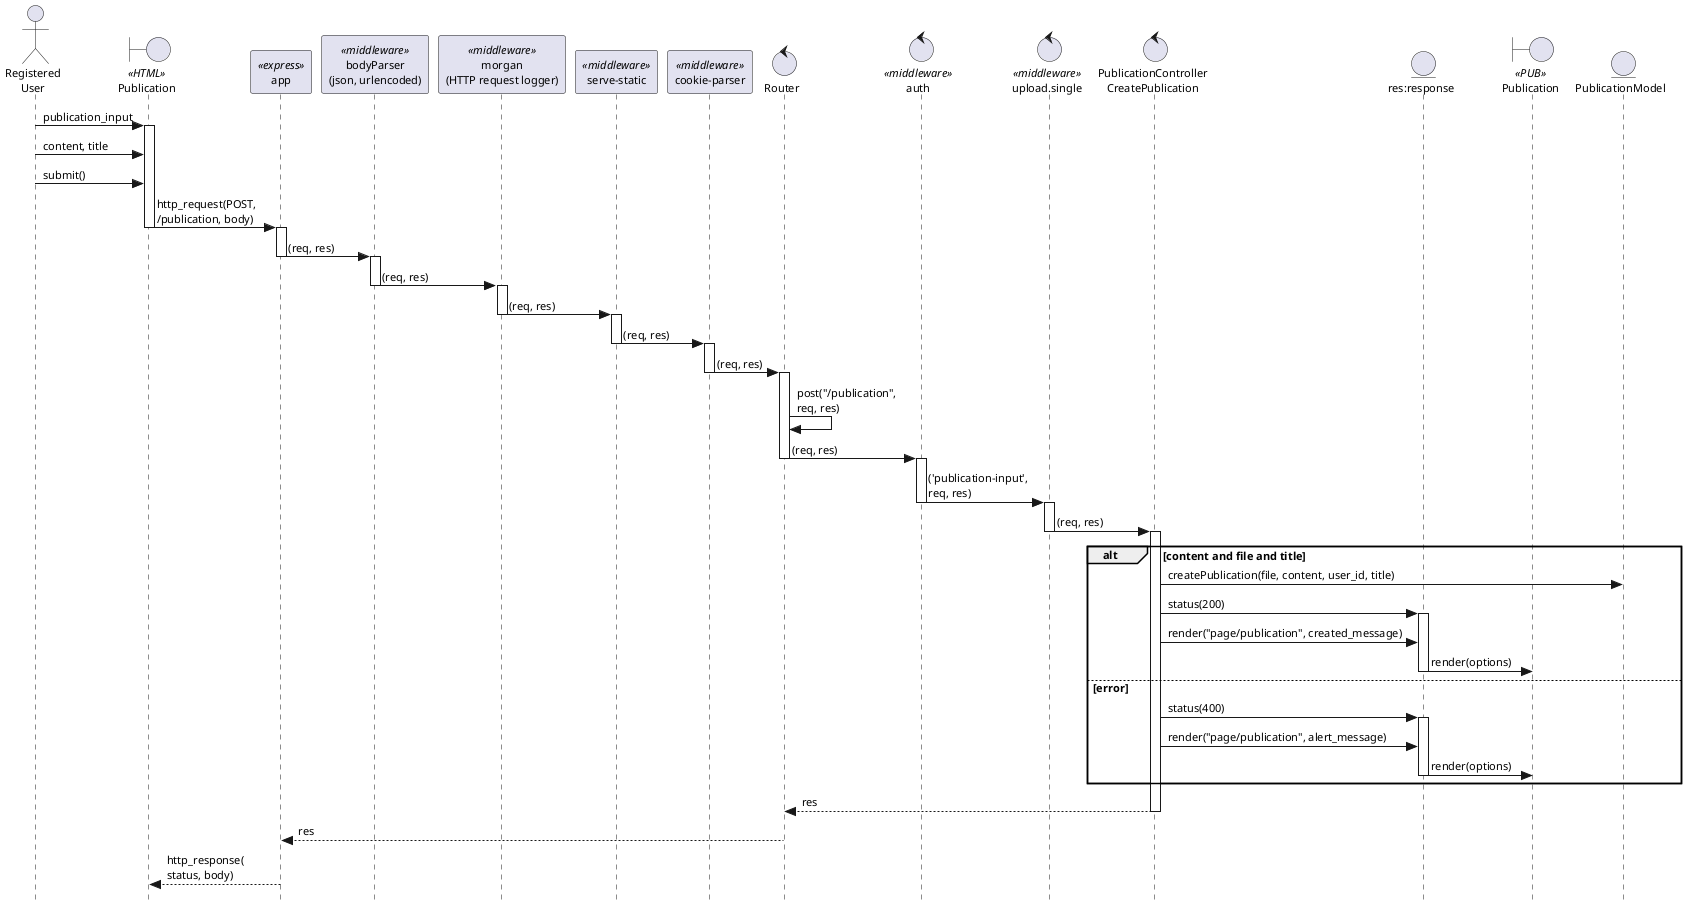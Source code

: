 @startuml
skinparam style strictuml
skinparam defaultFontSize 11
skinparam stereotypePosition top

actor "Registered\nUser" as UserReg

boundary "Publication" as PublicationHtml << HTML >>

participant app << express >>
participant "bodyParser\n(json, urlencoded)" as bodyParser << middleware >>
participant "morgan\n(HTTP request logger)" as morgan << middleware >>
participant "serve-static" as serveStatic << middleware >>
participant "cookie-parser" as cookieParser << middleware >>

control Router

control auth << middleware >>
control "upload.single" as uploadSingle << middleware >>

control "PublicationController\nCreatePublication" as CreatePublicationController

entity "res:response" as response
boundary "Publication" as PublicationDetailView << PUB >>
entity PublicationModel

UserReg -> PublicationHtml: publication_input
activate PublicationHtml
UserReg -> PublicationHtml: content, title
UserReg -> PublicationHtml: submit()
PublicationHtml -> app: http_request(POST, \n/publication, body)
deactivate PublicationHtml
activate app
app -> bodyParser: (req, res)
deactivate app
activate bodyParser
bodyParser -> morgan: (req, res)
deactivate bodyParser
activate morgan
morgan -> serveStatic: (req, res)
deactivate morgan
activate serveStatic
serveStatic -> cookieParser: (req, res)
deactivate serveStatic
activate cookieParser
cookieParser -> Router: (req, res)
deactivate cookieParser
activate Router
Router -> Router: post("/publication", \nreq, res)
Router -> auth: (req, res)
deactivate Router
activate auth
auth -> uploadSingle: ('publication-input',\nreq, res)
deactivate auth
activate uploadSingle
uploadSingle -> CreatePublicationController: (req, res)
deactivate uploadSingle
activate CreatePublicationController
alt content and file and title
    CreatePublicationController -> PublicationModel: createPublication(file, content, user_id, title)
    CreatePublicationController -> response: status(200)
    activate response
    CreatePublicationController -> response: render("page/publication", created_message)
    response -> PublicationDetailView: render(options)
    deactivate response
else error
    CreatePublicationController -> response: status(400)
    activate response
    CreatePublicationController -> response: render("page/publication", alert_message)
    response -> PublicationDetailView: render(options)
    deactivate response
end

CreatePublicationController --> Router: res
deactivate CreatePublicationController
Router --> app: res
app --> PublicationHtml: http_response(\nstatus, body)

@enduml